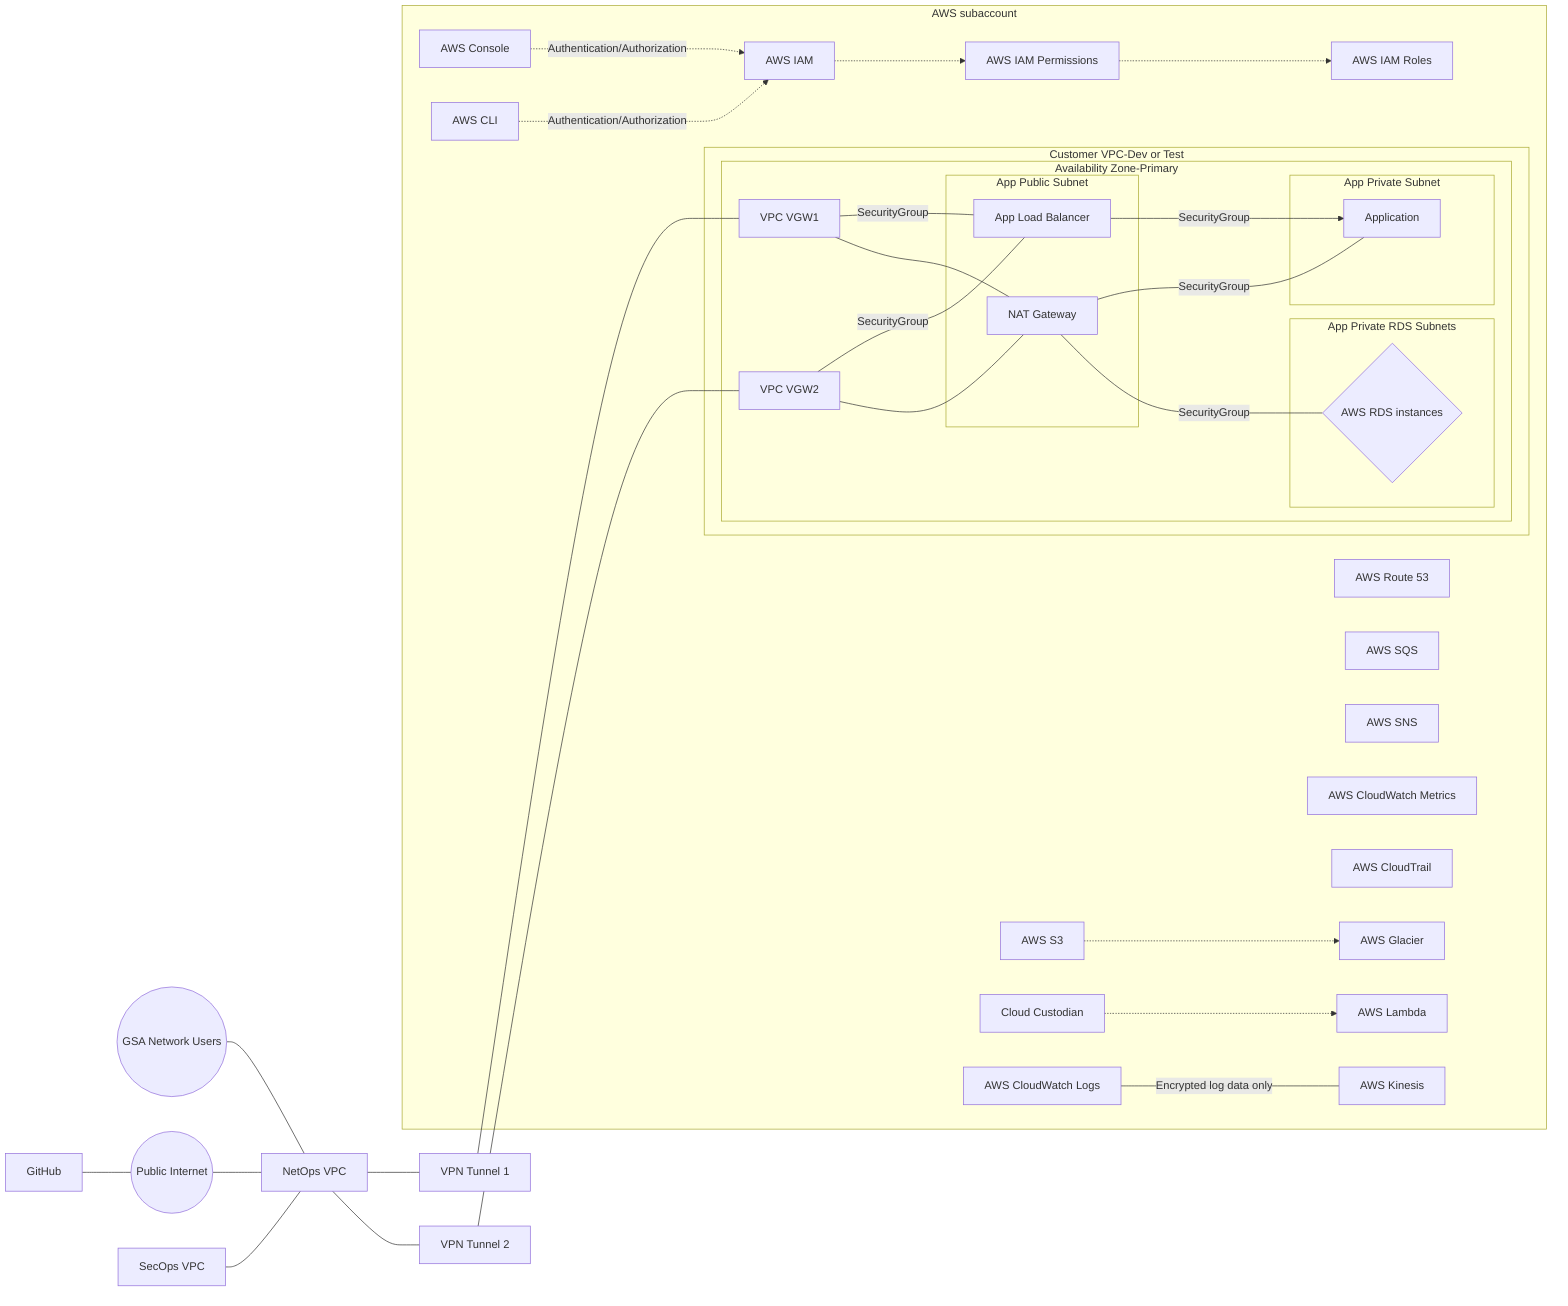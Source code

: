 %% title: Architecture-Dev/Test
%% description: DevSecOps Dev/Test - 1 AWS account == 1 VPC
graph LR
  gsa-users(("GSA Network Users"))
  public-internet(("Public Internet"))
  github["GitHub"]
  netops-aws-vpc["NetOps VPC"]
  secops-aws-vpc["SecOps VPC"]
  vpn-tunnel1["VPN Tunnel 1"]
  vpn-tunnel2["VPN Tunnel 2"]
  subgraph AWS subaccount
    iam["AWS IAM"]
    iam-perms["AWS IAM Permissions"]
    iam-roles["AWS IAM Roles"]
    aws-console["AWS Console"]
    aws-cli["AWS CLI"]
    s3["AWS S3"]
    glacier["AWS Glacier"]
    kinesis["AWS Kinesis"]
    route53["AWS Route 53"]
    aws-sqs["AWS SQS"]
    aws-sns["AWS SNS"]
    aws-lambda["AWS Lambda"]
    mgmt-lambda-custodian["Cloud Custodian"]
    cloudwatch["AWS CloudWatch Metrics"]
    cloudwatch-logs["AWS CloudWatch Logs"]
    cloudtrail["AWS CloudTrail"]
    subgraph Customer VPC-Dev or Test
      subgraph Availability Zone-Primary
          vpc-vgw1["VPC VGW1"]
          vpc-vgw2["VPC VGW2"]
        subgraph App Public Subnet
          app-nat["NAT Gateway"]
          app-alb["App Load Balancer"]
        end
        subgraph App Private Subnet
          app-app["Application"]
        end
        subgraph App Private RDS Subnets
          app-rds{"AWS RDS instances"}
        end
      end
    end
  end

  cloudwatch-logs-- Encrypted log data only --- kinesis

  aws-console-."Authentication/Authorization".->iam
  aws-cli-."Authentication/Authorization".->iam
  iam-.->iam-perms
  iam-perms-.->iam-roles
  mgmt-lambda-custodian-.->aws-lambda
  s3-.->glacier

  github---public-internet
  gsa-users---netops-aws-vpc
  public-internet---netops-aws-vpc
  secops-aws-vpc---netops-aws-vpc
  netops-aws-vpc---vpn-tunnel1
  netops-aws-vpc---vpn-tunnel2

  vpn-tunnel1---vpc-vgw1
  vpn-tunnel2---vpc-vgw2

  vpc-vgw1--SecurityGroup---app-alb
  vpc-vgw1---app-nat

  vpc-vgw2--SecurityGroup---app-alb
  vpc-vgw2---app-nat

  app-alb--SecurityGroup-->app-app
  app-nat--SecurityGroup---app-app
  app-nat--SecurityGroup---app-rds